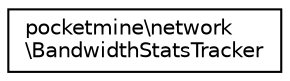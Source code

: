 digraph "Graphical Class Hierarchy"
{
 // INTERACTIVE_SVG=YES
 // LATEX_PDF_SIZE
  edge [fontname="Helvetica",fontsize="10",labelfontname="Helvetica",labelfontsize="10"];
  node [fontname="Helvetica",fontsize="10",shape=record];
  rankdir="LR";
  Node0 [label="pocketmine\\network\l\\BandwidthStatsTracker",height=0.2,width=0.4,color="black", fillcolor="white", style="filled",URL="$da/de2/classpocketmine_1_1network_1_1_bandwidth_stats_tracker.html",tooltip=" "];
}
